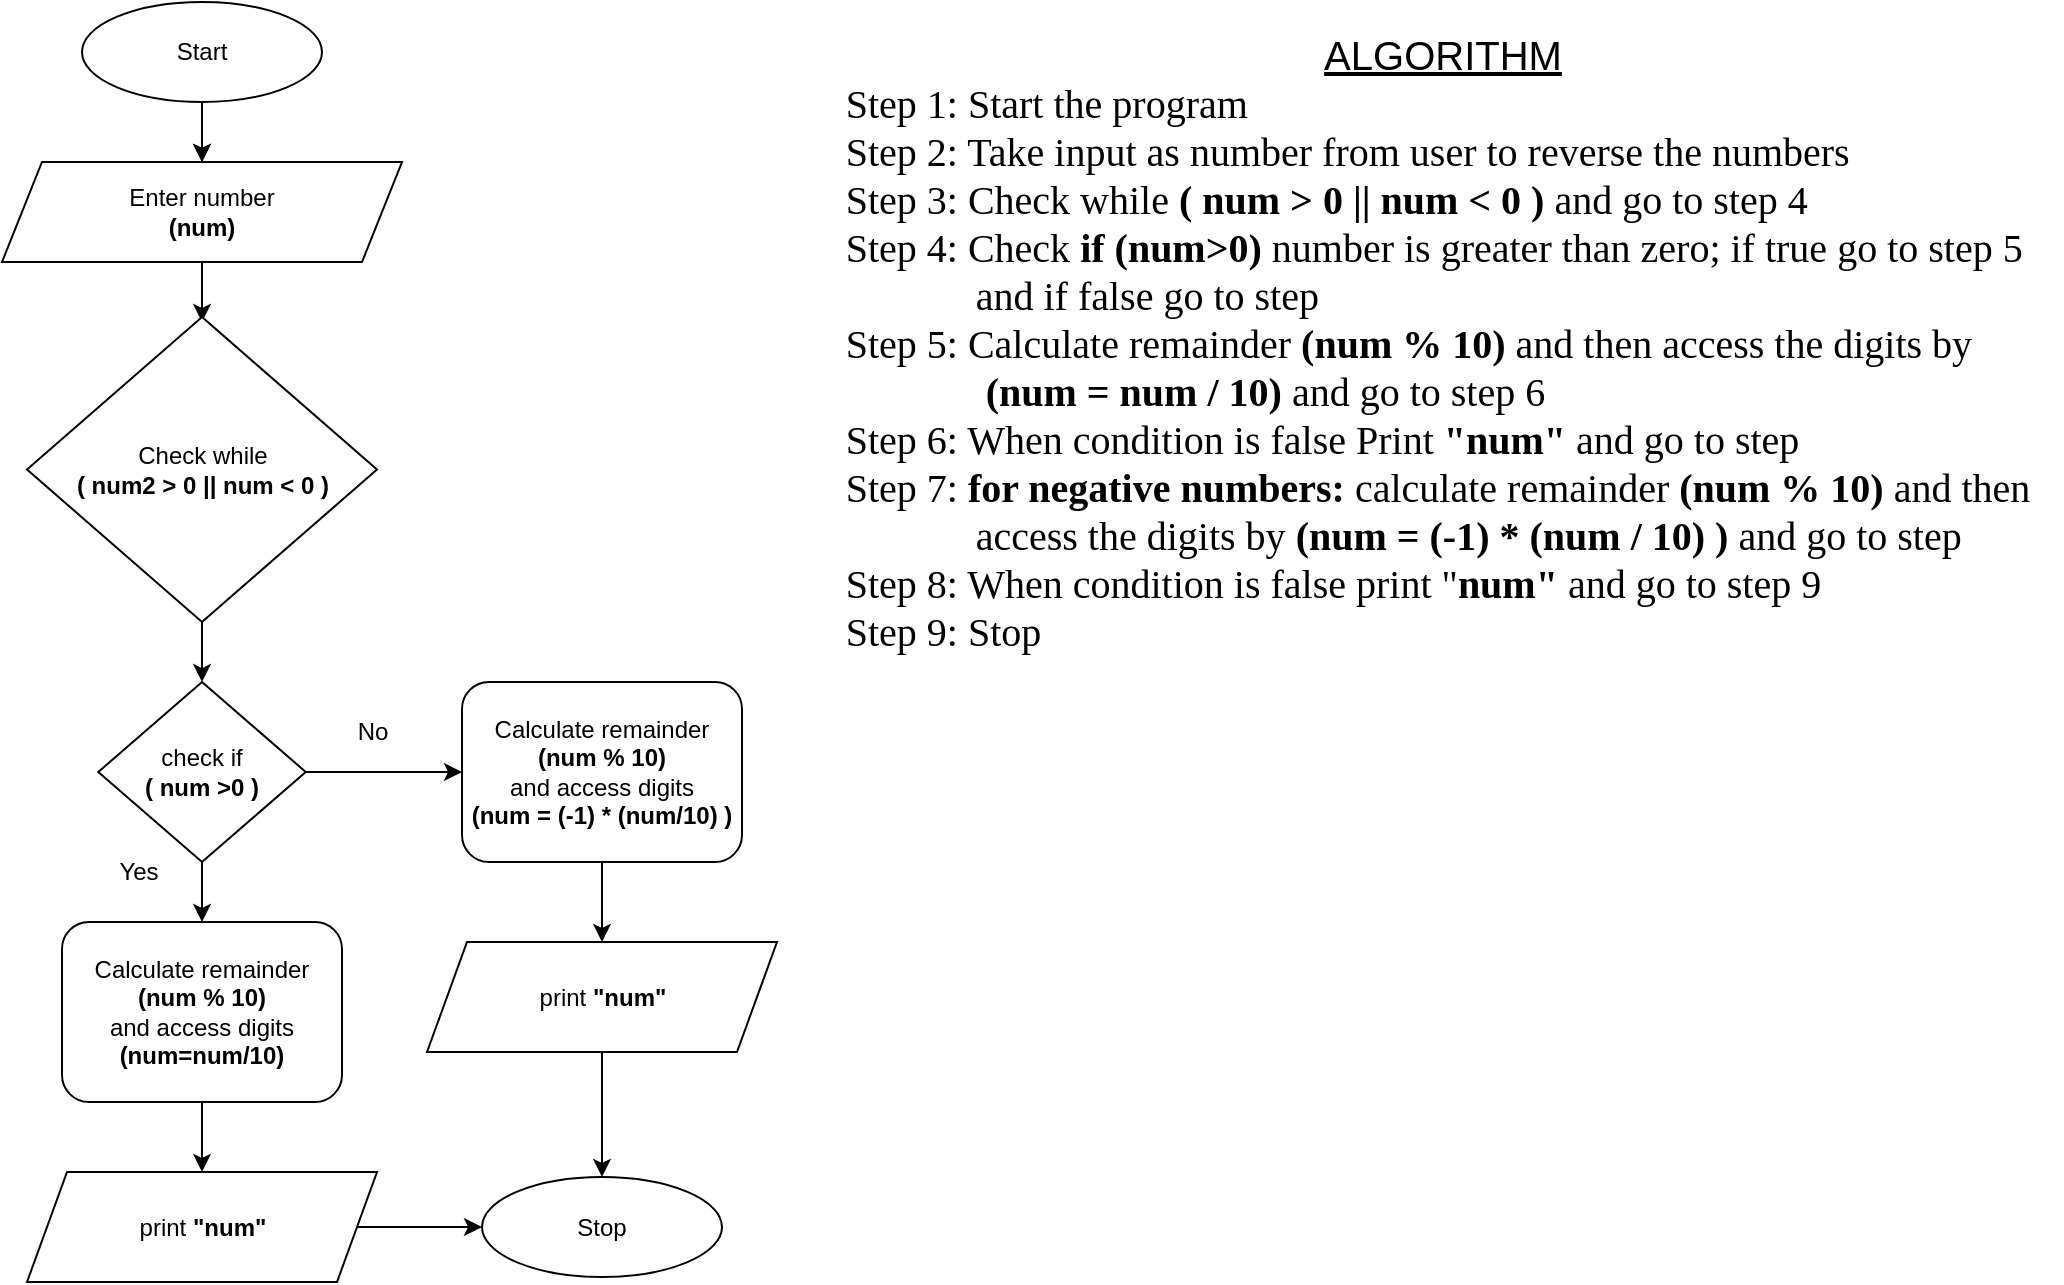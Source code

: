 <mxfile version="20.3.0" type="device"><diagram id="C5RBs43oDa-KdzZeNtuy" name="Page-1"><mxGraphModel dx="1038" dy="649" grid="1" gridSize="10" guides="1" tooltips="1" connect="1" arrows="1" fold="1" page="1" pageScale="1" pageWidth="827" pageHeight="1169" math="0" shadow="0"><root><mxCell id="WIyWlLk6GJQsqaUBKTNV-0"/><mxCell id="WIyWlLk6GJQsqaUBKTNV-1" parent="WIyWlLk6GJQsqaUBKTNV-0"/><mxCell id="WIyWlLk6GJQsqaUBKTNV-2" value="" style="rounded=0;html=1;jettySize=auto;orthogonalLoop=1;fontSize=11;endArrow=block;endFill=0;endSize=8;strokeWidth=1;shadow=0;labelBackgroundColor=none;edgeStyle=orthogonalEdgeStyle;" parent="WIyWlLk6GJQsqaUBKTNV-1" edge="1"><mxGeometry relative="1" as="geometry"><mxPoint x="130" y="70" as="sourcePoint"/><mxPoint x="130" y="110" as="targetPoint"/></mxGeometry></mxCell><mxCell id="svUJ43ATGJsY_IM7T3oH-1" style="edgeStyle=orthogonalEdgeStyle;rounded=0;orthogonalLoop=1;jettySize=auto;html=1;" parent="WIyWlLk6GJQsqaUBKTNV-1" source="lYnoROZ3ggJXZiapQa3B-0" edge="1"><mxGeometry relative="1" as="geometry"><mxPoint x="130" y="140" as="targetPoint"/></mxGeometry></mxCell><mxCell id="zpiuxmPWhVhFWl6hXvAm-3" value="" style="edgeStyle=orthogonalEdgeStyle;rounded=0;orthogonalLoop=1;jettySize=auto;html=1;" parent="WIyWlLk6GJQsqaUBKTNV-1" source="lYnoROZ3ggJXZiapQa3B-0" edge="1"><mxGeometry relative="1" as="geometry"><mxPoint x="130" y="220" as="targetPoint"/></mxGeometry></mxCell><mxCell id="lYnoROZ3ggJXZiapQa3B-0" value="Enter number &lt;br&gt;&lt;b&gt;(num)&lt;/b&gt;" style="shape=parallelogram;perimeter=parallelogramPerimeter;whiteSpace=wrap;html=1;fixedSize=1;" parent="WIyWlLk6GJQsqaUBKTNV-1" vertex="1"><mxGeometry x="30" y="140" width="200" height="50" as="geometry"/></mxCell><mxCell id="svUJ43ATGJsY_IM7T3oH-0" value="" style="edgeStyle=orthogonalEdgeStyle;rounded=0;orthogonalLoop=1;jettySize=auto;html=1;" parent="WIyWlLk6GJQsqaUBKTNV-1" source="lYnoROZ3ggJXZiapQa3B-2" edge="1"><mxGeometry relative="1" as="geometry"><mxPoint x="130" y="140" as="targetPoint"/></mxGeometry></mxCell><mxCell id="lYnoROZ3ggJXZiapQa3B-2" value="Start" style="ellipse;whiteSpace=wrap;html=1;" parent="WIyWlLk6GJQsqaUBKTNV-1" vertex="1"><mxGeometry x="70" y="60" width="120" height="50" as="geometry"/></mxCell><mxCell id="iXhg-Dmxnr5Got1JAh_S-0" value="&lt;font style=&quot;font-size: 20px;&quot;&gt;&lt;u&gt;ALGORITHM&lt;/u&gt;&lt;br&gt;&lt;div style=&quot;text-align: left;&quot;&gt;&lt;span style=&quot;background-color: initial;&quot;&gt;&lt;font style=&quot;font-size: 20px;&quot; face=&quot;Times New Roman&quot;&gt;Step 1: Start the program&lt;/font&gt;&lt;/span&gt;&lt;/div&gt;&lt;div style=&quot;text-align: left;&quot;&gt;&lt;span style=&quot;background-color: initial;&quot;&gt;&lt;font style=&quot;font-size: 20px;&quot; face=&quot;Times New Roman&quot;&gt;Step 2: Take input as number from user to reverse the numbers&lt;/font&gt;&lt;/span&gt;&lt;/div&gt;&lt;div style=&quot;text-align: left;&quot;&gt;&lt;span style=&quot;background-color: initial;&quot;&gt;&lt;font style=&quot;font-size: 20px;&quot; face=&quot;Times New Roman&quot;&gt;Step 3: Check while &lt;b&gt;( num &amp;gt; 0 || num &amp;lt; 0 )&lt;/b&gt; and go to step 4&amp;nbsp;&lt;/font&gt;&lt;/span&gt;&lt;/div&gt;&lt;div style=&quot;text-align: left;&quot;&gt;&lt;span style=&quot;background-color: initial;&quot;&gt;&lt;font style=&quot;font-size: 20px;&quot; face=&quot;Times New Roman&quot;&gt;Step 4: Check &lt;b&gt;if (num&amp;gt;0) &lt;/b&gt;number is greater than zero; if true go to step 5&lt;/font&gt;&lt;/span&gt;&lt;/div&gt;&lt;div style=&quot;text-align: left;&quot;&gt;&lt;span style=&quot;background-color: initial;&quot;&gt;&lt;font style=&quot;font-size: 20px;&quot; face=&quot;Times New Roman&quot;&gt;&amp;nbsp; &amp;nbsp; &amp;nbsp; &amp;nbsp; &amp;nbsp; &amp;nbsp; &amp;nbsp;and if false go to step&lt;/font&gt;&lt;/span&gt;&lt;/div&gt;&lt;div style=&quot;text-align: left;&quot;&gt;&lt;span style=&quot;font-family: &amp;quot;Times New Roman&amp;quot;; background-color: initial;&quot;&gt;Step 5: Calculate remainder&lt;b&gt; (num % 10)&lt;/b&gt; and then access&amp;nbsp;&lt;/span&gt;&lt;span style=&quot;background-color: initial; font-family: &amp;quot;Times New Roman&amp;quot;;&quot;&gt;the digits by&amp;nbsp;&lt;/span&gt;&lt;/div&gt;&lt;div style=&quot;text-align: left;&quot;&gt;&lt;span style=&quot;background-color: initial; font-family: &amp;quot;Times New Roman&amp;quot;;&quot;&gt;&amp;nbsp; &amp;nbsp; &amp;nbsp; &amp;nbsp; &amp;nbsp; &amp;nbsp; &amp;nbsp; &lt;b&gt;(num = num / 10)&lt;/b&gt; and go to step 6&lt;/span&gt;&lt;/div&gt;&lt;div style=&quot;text-align: left;&quot;&gt;&lt;span style=&quot;font-family: &amp;quot;Times New Roman&amp;quot;; background-color: initial;&quot;&gt;Step 6: When condition is false Print &lt;b&gt;&quot;num&quot;&lt;/b&gt; and go to step&amp;nbsp;&amp;nbsp;&lt;/span&gt;&lt;/div&gt;&lt;div style=&quot;text-align: left;&quot;&gt;&lt;font style=&quot;font-size: 20px;&quot; face=&quot;Times New Roman&quot;&gt;Step 7:&lt;b&gt; for negative numbers: &lt;/b&gt;c&lt;/font&gt;&lt;span style=&quot;background-color: initial; font-family: &amp;quot;Times New Roman&amp;quot;;&quot;&gt;alculate remainder &lt;b&gt;(num % 10)&lt;/b&gt; and then&amp;nbsp;&lt;/span&gt;&lt;/div&gt;&lt;div style=&quot;text-align: left;&quot;&gt;&lt;span style=&quot;background-color: initial; font-family: &amp;quot;Times New Roman&amp;quot;;&quot;&gt;&amp;nbsp; &amp;nbsp; &amp;nbsp; &amp;nbsp; &amp;nbsp; &amp;nbsp; &amp;nbsp;access&amp;nbsp;&lt;/span&gt;&lt;span style=&quot;background-color: initial; font-family: &amp;quot;Times New Roman&amp;quot;;&quot;&gt;the digits by&amp;nbsp;&lt;/span&gt;&lt;span style=&quot;background-color: initial; font-family: &amp;quot;Times New Roman&amp;quot;;&quot;&gt;&lt;b&gt;(num = (-1) * (num / 10) )&lt;/b&gt; and go to step&amp;nbsp;&lt;/span&gt;&lt;/div&gt;&lt;div style=&quot;text-align: left;&quot;&gt;&lt;font style=&quot;font-size: 20px;&quot; face=&quot;Times New Roman&quot;&gt;Step 8: When condition is false print &quot;&lt;b&gt;num&quot; &lt;/b&gt;and go to step 9&lt;/font&gt;&lt;/div&gt;&lt;div style=&quot;text-align: left;&quot;&gt;&lt;font face=&quot;Times New Roman&quot;&gt;Step 9: Stop&lt;/font&gt;&lt;/div&gt;&lt;/font&gt;" style="text;html=1;resizable=0;autosize=1;align=center;verticalAlign=middle;points=[];fillColor=none;strokeColor=none;rounded=0;" parent="WIyWlLk6GJQsqaUBKTNV-1" vertex="1"><mxGeometry x="440" y="60" width="620" height="340" as="geometry"/></mxCell><mxCell id="UlbeSJTGJ3l-3Z-Dk4IU-10" value="Stop" style="ellipse;whiteSpace=wrap;html=1;" parent="WIyWlLk6GJQsqaUBKTNV-1" vertex="1"><mxGeometry x="270" y="647.5" width="120" height="50" as="geometry"/></mxCell><mxCell id="zpiuxmPWhVhFWl6hXvAm-19" value="" style="edgeStyle=orthogonalEdgeStyle;rounded=0;orthogonalLoop=1;jettySize=auto;html=1;" parent="WIyWlLk6GJQsqaUBKTNV-1" source="TC1N3j2vx5mhaeoMAu-Z-3" target="zpiuxmPWhVhFWl6hXvAm-7" edge="1"><mxGeometry relative="1" as="geometry"/></mxCell><mxCell id="TC1N3j2vx5mhaeoMAu-Z-3" value="Check while&lt;br&gt;&lt;b&gt;( num2 &amp;gt; 0 || num &amp;lt; 0 )&lt;/b&gt;" style="rhombus;whiteSpace=wrap;html=1;" parent="WIyWlLk6GJQsqaUBKTNV-1" vertex="1"><mxGeometry x="42.5" y="217.5" width="175" height="152.5" as="geometry"/></mxCell><mxCell id="Fh8SnhwaVRI0DA4Df8RF-6" value="" style="edgeStyle=orthogonalEdgeStyle;rounded=0;orthogonalLoop=1;jettySize=auto;html=1;" parent="WIyWlLk6GJQsqaUBKTNV-1" source="zpiuxmPWhVhFWl6hXvAm-7" target="Fh8SnhwaVRI0DA4Df8RF-1" edge="1"><mxGeometry relative="1" as="geometry"/></mxCell><mxCell id="Fh8SnhwaVRI0DA4Df8RF-10" value="" style="edgeStyle=orthogonalEdgeStyle;rounded=0;orthogonalLoop=1;jettySize=auto;html=1;" parent="WIyWlLk6GJQsqaUBKTNV-1" source="zpiuxmPWhVhFWl6hXvAm-7" target="Fh8SnhwaVRI0DA4Df8RF-9" edge="1"><mxGeometry relative="1" as="geometry"/></mxCell><mxCell id="zpiuxmPWhVhFWl6hXvAm-7" value="check if&lt;br&gt;&lt;b&gt;( num &amp;gt;0 )&lt;/b&gt;" style="rhombus;whiteSpace=wrap;html=1;" parent="WIyWlLk6GJQsqaUBKTNV-1" vertex="1"><mxGeometry x="78.13" y="400" width="103.75" height="90" as="geometry"/></mxCell><mxCell id="zpiuxmPWhVhFWl6hXvAm-17" value="Yes" style="text;html=1;resizable=0;autosize=1;align=center;verticalAlign=middle;points=[];fillColor=none;strokeColor=none;rounded=0;" parent="WIyWlLk6GJQsqaUBKTNV-1" vertex="1"><mxGeometry x="78.13" y="480" width="40" height="30" as="geometry"/></mxCell><mxCell id="zpiuxmPWhVhFWl6hXvAm-20" value="No" style="text;html=1;resizable=0;autosize=1;align=center;verticalAlign=middle;points=[];fillColor=none;strokeColor=none;rounded=0;" parent="WIyWlLk6GJQsqaUBKTNV-1" vertex="1"><mxGeometry x="195" y="410" width="40" height="30" as="geometry"/></mxCell><mxCell id="Fh8SnhwaVRI0DA4Df8RF-7" value="" style="edgeStyle=orthogonalEdgeStyle;rounded=0;orthogonalLoop=1;jettySize=auto;html=1;" parent="WIyWlLk6GJQsqaUBKTNV-1" source="Fh8SnhwaVRI0DA4Df8RF-1" target="Fh8SnhwaVRI0DA4Df8RF-4" edge="1"><mxGeometry relative="1" as="geometry"/></mxCell><mxCell id="Fh8SnhwaVRI0DA4Df8RF-1" value="Calculate remainder&lt;br&gt;&lt;b&gt;(num % 10)&lt;/b&gt;&lt;br&gt;and access digits&lt;br&gt;&lt;b&gt;(num=num/10)&lt;/b&gt;" style="rounded=1;whiteSpace=wrap;html=1;" parent="WIyWlLk6GJQsqaUBKTNV-1" vertex="1"><mxGeometry x="60" y="520" width="140" height="90" as="geometry"/></mxCell><mxCell id="Fh8SnhwaVRI0DA4Df8RF-8" value="" style="edgeStyle=orthogonalEdgeStyle;rounded=0;orthogonalLoop=1;jettySize=auto;html=1;" parent="WIyWlLk6GJQsqaUBKTNV-1" source="Fh8SnhwaVRI0DA4Df8RF-4" target="UlbeSJTGJ3l-3Z-Dk4IU-10" edge="1"><mxGeometry relative="1" as="geometry"/></mxCell><mxCell id="Fh8SnhwaVRI0DA4Df8RF-4" value="print &lt;b&gt;&quot;num&quot;&lt;/b&gt;" style="shape=parallelogram;perimeter=parallelogramPerimeter;whiteSpace=wrap;html=1;fixedSize=1;" parent="WIyWlLk6GJQsqaUBKTNV-1" vertex="1"><mxGeometry x="42.51" y="645" width="175" height="55" as="geometry"/></mxCell><mxCell id="Fh8SnhwaVRI0DA4Df8RF-12" value="" style="edgeStyle=orthogonalEdgeStyle;rounded=0;orthogonalLoop=1;jettySize=auto;html=1;" parent="WIyWlLk6GJQsqaUBKTNV-1" source="Fh8SnhwaVRI0DA4Df8RF-9" target="Fh8SnhwaVRI0DA4Df8RF-11" edge="1"><mxGeometry relative="1" as="geometry"/></mxCell><mxCell id="Fh8SnhwaVRI0DA4Df8RF-9" value="Calculate remainder&lt;br&gt;&lt;b&gt;(num % 10)&lt;/b&gt;&lt;br&gt;and access digits&lt;br&gt;&lt;b&gt;(num = (-1) * (num/10) )&lt;/b&gt;" style="rounded=1;whiteSpace=wrap;html=1;" parent="WIyWlLk6GJQsqaUBKTNV-1" vertex="1"><mxGeometry x="260" y="400" width="140" height="90" as="geometry"/></mxCell><mxCell id="Fh8SnhwaVRI0DA4Df8RF-13" value="" style="edgeStyle=orthogonalEdgeStyle;rounded=0;orthogonalLoop=1;jettySize=auto;html=1;" parent="WIyWlLk6GJQsqaUBKTNV-1" source="Fh8SnhwaVRI0DA4Df8RF-11" target="UlbeSJTGJ3l-3Z-Dk4IU-10" edge="1"><mxGeometry relative="1" as="geometry"/></mxCell><mxCell id="Fh8SnhwaVRI0DA4Df8RF-11" value="print &lt;b&gt;&quot;num&quot;&lt;/b&gt;" style="shape=parallelogram;perimeter=parallelogramPerimeter;whiteSpace=wrap;html=1;fixedSize=1;" parent="WIyWlLk6GJQsqaUBKTNV-1" vertex="1"><mxGeometry x="242.5" y="530" width="175" height="55" as="geometry"/></mxCell></root></mxGraphModel></diagram></mxfile>